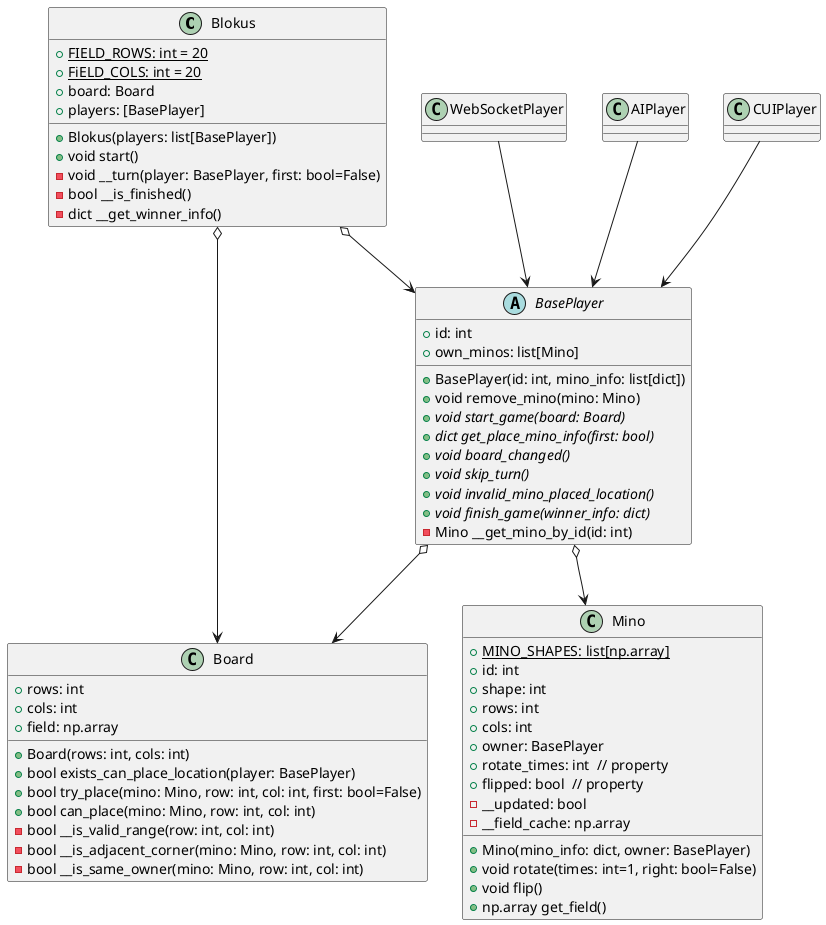 @startuml
class Blokus {
    + {static} FIELD_ROWS: int = 20
    + {static} FiELD_COLS: int = 20
    + board: Board
    + players: [BasePlayer]

    + Blokus(players: list[BasePlayer])
    + void start()
    - void __turn(player: BasePlayer, first: bool=False)
    - bool __is_finished()
    - dict __get_winner_info()
}

class Board {
    + rows: int
    + cols: int
    + field: np.array

    + Board(rows: int, cols: int)
    + bool exists_can_place_location(player: BasePlayer)
    + bool try_place(mino: Mino, row: int, col: int, first: bool=False)
    + bool can_place(mino: Mino, row: int, col: int)
    - bool __is_valid_range(row: int, col: int)
    - bool __is_adjacent_corner(mino: Mino, row: int, col: int)
    - bool __is_same_owner(mino: Mino, row: int, col: int)
}

abstract BasePlayer {
    + id: int
    + own_minos: list[Mino]

    + BasePlayer(id: int, mino_info: list[dict])
    + void remove_mino(mino: Mino)
    + {abstract} void start_game(board: Board)
    + {abstract} dict get_place_mino_info(first: bool)
    + {abstract} void board_changed()
    + {abstract} void skip_turn()
    + {abstract} void invalid_mino_placed_location()
    + {abstract} void finish_game(winner_info: dict)
    - Mino __get_mino_by_id(id: int)
}

class Mino {
    + {static} MINO_SHAPES: list[np.array]
    + id: int
    + shape: int
    + rows: int
    + cols: int
    + owner: BasePlayer
    + rotate_times: int  // property
    + flipped: bool  // property
    - __updated: bool
    - __field_cache: np.array

    + Mino(mino_info: dict, owner: BasePlayer)
    + void rotate(times: int=1, right: bool=False)
    + void flip()
    + np.array get_field()
}

class WebSocketPlayer {
}

class AIPlayer {
}

class CUIPlayer {
}

Blokus o--> Board
Blokus o--> BasePlayer
BasePlayer o--> Mino
BasePlayer o--> Board
WebSocketPlayer --> BasePlayer
AIPlayer --> BasePlayer
CUIPlayer --> BasePlayer
@enduml

